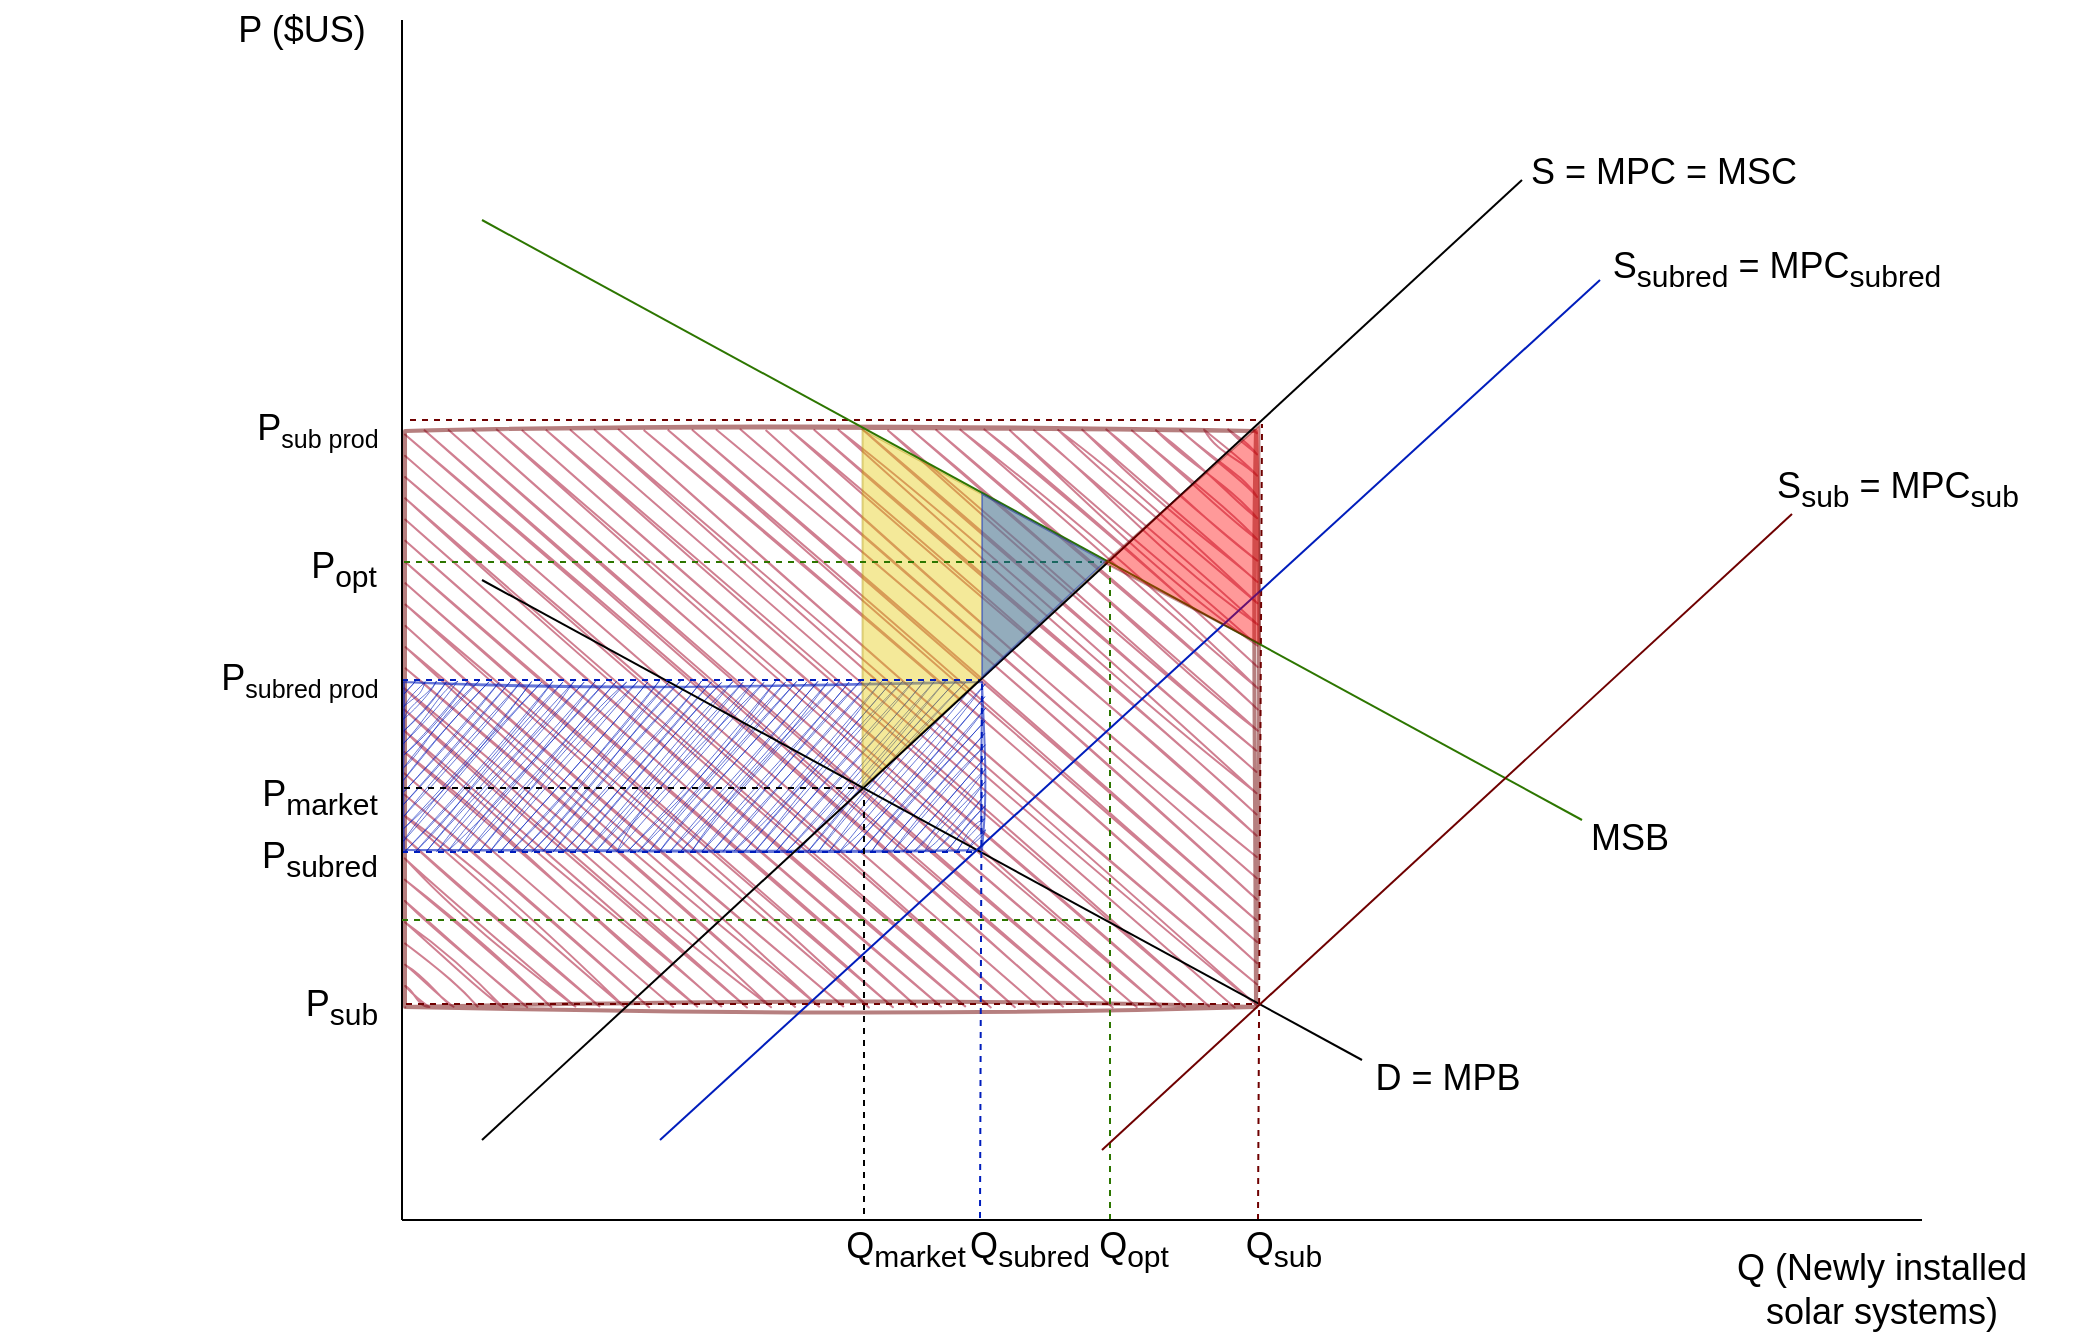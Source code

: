 <mxfile version="21.4.0" type="github">
  <diagram name="Lapa-1" id="iaABeEHk2dAt37TFWMJv">
    <mxGraphModel dx="2351" dy="672" grid="1" gridSize="1000" guides="1" tooltips="1" connect="1" arrows="1" fold="1" page="1" pageScale="1" pageWidth="1200" pageHeight="1600" background="#ffffff" math="0" shadow="0">
      <root>
        <mxCell id="0" />
        <mxCell id="1" parent="0" />
        <mxCell id="8a6WCkjCtY6bdT0DV-Qg-7" value="" style="rounded=0;whiteSpace=wrap;html=1;opacity=50;fillColor=#a20025;fontColor=#ffffff;strokeColor=#6F0000;rotation=-90;fillStyle=hatch;strokeWidth=2;sketch=1;curveFitting=1;jiggle=2;" vertex="1" parent="1">
          <mxGeometry x="199.25" y="286.75" width="288" height="425.5" as="geometry" />
        </mxCell>
        <mxCell id="8a6WCkjCtY6bdT0DV-Qg-6" value="" style="rounded=0;whiteSpace=wrap;html=1;strokeColor=#001DBC;fillColor=#001DBC;opacity=60;glass=0;shadow=0;sketch=1;curveFitting=1;jiggle=2;perimeterSpacing=20;strokeWidth=1;" vertex="1" parent="1">
          <mxGeometry x="130" y="481" width="289" height="84" as="geometry" />
        </mxCell>
        <mxCell id="5OR2ersFxcuu6v94mTMg-62" value="" style="verticalLabelPosition=bottom;verticalAlign=top;html=1;shape=mxgraph.basic.acute_triangle;dx=0.37;strokeColor=#B09500;fontFamily=Helvetica;fontSize=12;fontColor=#000000;fillColor=#e3c800;rotation=90;perimeter=none;resizeWidth=1;resizeHeight=1;expand=0;resizable=1;movable=1;points=[[0,0,0,33.947,61.75],[0,0,0,67.895,0],[0,0,0,125.697,61.75],[0,1,0,0,0],[0.16,1,0,0,24],[0.5,1,0,0,0]];opacity=40;perimeterSpacing=1;" parent="1" vertex="1">
          <mxGeometry x="503.5" y="290.5" width="179" height="122.5" relative="1" as="geometry">
            <mxPoint x="331" y="383" as="offset" />
          </mxGeometry>
        </mxCell>
        <mxCell id="5OR2ersFxcuu6v94mTMg-6" value="" style="endArrow=none;html=1;rounded=0;strokeColor=#000000;" parent="1" edge="1">
          <mxGeometry width="50" height="50" relative="1" as="geometry">
            <mxPoint x="169" y="430" as="sourcePoint" />
            <mxPoint x="609" y="670" as="targetPoint" />
          </mxGeometry>
        </mxCell>
        <mxCell id="5OR2ersFxcuu6v94mTMg-24" value="" style="endArrow=none;dashed=1;html=1;rounded=0; fillColor=#60a917;strokeColor=#6F0000;fillColor=#a20025;" parent="1" edge="1">
          <mxGeometry width="50" height="50" relative="1" as="geometry">
            <mxPoint x="133" y="350" as="sourcePoint" />
            <mxPoint x="557" y="350" as="targetPoint" />
          </mxGeometry>
        </mxCell>
        <mxCell id="5OR2ersFxcuu6v94mTMg-23" value="" style="endArrow=none;dashed=1;html=1;rounded=0; fillColor=#60a917;strokeColor=#2D7600;" parent="1" edge="1">
          <mxGeometry width="50" height="50" relative="1" as="geometry">
            <mxPoint x="130" y="421" as="sourcePoint" />
            <mxPoint x="479" y="421" as="targetPoint" />
          </mxGeometry>
        </mxCell>
        <mxCell id="5OR2ersFxcuu6v94mTMg-13" value="" style="endArrow=none;dashed=1;html=1;rounded=0; fillColor=#60a917;strokeColor=#2D7600;" parent="1" edge="1">
          <mxGeometry width="50" height="50" relative="1" as="geometry">
            <mxPoint x="483" y="750" as="sourcePoint" />
            <mxPoint x="483" y="422" as="targetPoint" />
          </mxGeometry>
        </mxCell>
        <mxCell id="5OR2ersFxcuu6v94mTMg-22" value="" style="endArrow=none;dashed=1;html=1;rounded=0; fillColor=#0050ef;strokeColor=#001DBC;" parent="1" edge="1">
          <mxGeometry width="50" height="50" relative="1" as="geometry">
            <mxPoint x="129" y="566" as="sourcePoint" />
            <mxPoint x="415" y="566" as="targetPoint" />
          </mxGeometry>
        </mxCell>
        <mxCell id="5OR2ersFxcuu6v94mTMg-14" value="" style="endArrow=none;dashed=1;html=1;rounded=0; fillColor=#0050ef;strokeColor=#001DBC;" parent="1" edge="1">
          <mxGeometry width="50" height="50" relative="1" as="geometry">
            <mxPoint x="418" y="749" as="sourcePoint" />
            <mxPoint x="419" y="480" as="targetPoint" />
          </mxGeometry>
        </mxCell>
        <mxCell id="5OR2ersFxcuu6v94mTMg-21" value="" style="endArrow=none;dashed=1;html=1;rounded=0; fillColor=#0050ef;strokeColor=#001DBC;" parent="1" edge="1">
          <mxGeometry width="50" height="50" relative="1" as="geometry">
            <mxPoint x="129" y="480" as="sourcePoint" />
            <mxPoint x="418" y="480" as="targetPoint" />
          </mxGeometry>
        </mxCell>
        <mxCell id="5OR2ersFxcuu6v94mTMg-18" value="" style="endArrow=none;dashed=1;html=1;rounded=0; fillColor=#60a917;strokeColor=#6F0000;fillColor=#a20025;" parent="1" edge="1">
          <mxGeometry width="50" height="50" relative="1" as="geometry">
            <mxPoint x="557" y="750" as="sourcePoint" />
            <mxPoint x="559" y="352" as="targetPoint" />
          </mxGeometry>
        </mxCell>
        <mxCell id="5OR2ersFxcuu6v94mTMg-1" value="" style="endArrow=none;html=1;rounded=0;strokeColor=#000000;" parent="1" edge="1">
          <mxGeometry width="50" height="50" relative="1" as="geometry">
            <mxPoint x="129" y="750" as="sourcePoint" />
            <mxPoint x="129" y="150" as="targetPoint" />
          </mxGeometry>
        </mxCell>
        <mxCell id="5OR2ersFxcuu6v94mTMg-2" value="" style="endArrow=none;html=1;rounded=0;strokeColor=#000000;" parent="1" edge="1">
          <mxGeometry width="50" height="50" relative="1" as="geometry">
            <mxPoint x="129" y="750" as="sourcePoint" />
            <mxPoint x="889" y="750" as="targetPoint" />
          </mxGeometry>
        </mxCell>
        <mxCell id="5OR2ersFxcuu6v94mTMg-3" value="&lt;font style=&quot;font-size: 18px;&quot;&gt;P ($US)&lt;/font&gt;" style="text;html=1;strokeColor=none;fillColor=none;align=center;verticalAlign=middle;whiteSpace=wrap;rounded=0;fontColor=#000000;" parent="1" vertex="1">
          <mxGeometry x="39" y="140" width="80" height="30" as="geometry" />
        </mxCell>
        <mxCell id="5OR2ersFxcuu6v94mTMg-4" value="&lt;font style=&quot;font-size: 18px;&quot;&gt;Q (Newly installed solar systems)&lt;br&gt;&lt;/font&gt;" style="text;html=1;strokeColor=none;fillColor=none;align=center;verticalAlign=middle;whiteSpace=wrap;rounded=0;fontColor=#000000;" parent="1" vertex="1">
          <mxGeometry x="779" y="770" width="180" height="30" as="geometry" />
        </mxCell>
        <mxCell id="5OR2ersFxcuu6v94mTMg-5" value="" style="endArrow=none;html=1;rounded=0;strokeColor=#000000;" parent="1" edge="1">
          <mxGeometry width="50" height="50" relative="1" as="geometry">
            <mxPoint x="169" y="710" as="sourcePoint" />
            <mxPoint x="689" y="230" as="targetPoint" />
          </mxGeometry>
        </mxCell>
        <mxCell id="5OR2ersFxcuu6v94mTMg-8" value="" style="endArrow=none;html=1;rounded=0;fillColor=#60a917;strokeColor=#2D7600;" parent="1" edge="1">
          <mxGeometry width="50" height="50" relative="1" as="geometry">
            <mxPoint x="169" y="250" as="sourcePoint" />
            <mxPoint x="719" y="550" as="targetPoint" />
          </mxGeometry>
        </mxCell>
        <mxCell id="5OR2ersFxcuu6v94mTMg-11" value="" style="endArrow=none;html=1;rounded=0;fillColor=#0050ef;strokeColor=#001DBC;" parent="1" edge="1">
          <mxGeometry width="50" height="50" relative="1" as="geometry">
            <mxPoint x="258" y="710" as="sourcePoint" />
            <mxPoint x="728" y="280" as="targetPoint" />
          </mxGeometry>
        </mxCell>
        <mxCell id="5OR2ersFxcuu6v94mTMg-12" value="" style="endArrow=none;dashed=1;html=1;rounded=0;strokeColor=#000000;" parent="1" edge="1">
          <mxGeometry width="50" height="50" relative="1" as="geometry">
            <mxPoint x="360" y="540" as="sourcePoint" />
            <mxPoint x="360" y="750" as="targetPoint" />
          </mxGeometry>
        </mxCell>
        <mxCell id="5OR2ersFxcuu6v94mTMg-20" value="" style="endArrow=none;dashed=1;html=1;rounded=0;strokeColor=#000000;" parent="1" edge="1">
          <mxGeometry width="50" height="50" relative="1" as="geometry">
            <mxPoint x="355" y="534" as="sourcePoint" />
            <mxPoint x="129" y="534" as="targetPoint" />
          </mxGeometry>
        </mxCell>
        <mxCell id="5OR2ersFxcuu6v94mTMg-25" value="" style="endArrow=none;dashed=1;html=1;rounded=0; fillColor=#60a917;strokeColor=#6F0000;fillColor=#a20025;" parent="1" edge="1">
          <mxGeometry width="50" height="50" relative="1" as="geometry">
            <mxPoint x="554" y="642" as="sourcePoint" />
            <mxPoint x="129" y="642" as="targetPoint" />
          </mxGeometry>
        </mxCell>
        <mxCell id="5OR2ersFxcuu6v94mTMg-26" value="" style="endArrow=none;dashed=1;html=1;rounded=0; fillColor=#60a917;strokeColor=#2D7600;" parent="1" edge="1">
          <mxGeometry width="50" height="50" relative="1" as="geometry">
            <mxPoint x="129" y="600" as="sourcePoint" />
            <mxPoint x="478" y="600" as="targetPoint" />
          </mxGeometry>
        </mxCell>
        <mxCell id="5OR2ersFxcuu6v94mTMg-27" value="&lt;font style=&quot;font-size: 18px;&quot;&gt;P&lt;/font&gt;&lt;font style=&quot;font-size: 15px;&quot;&gt;&lt;sub&gt;sub prod&lt;/sub&gt;&lt;/font&gt;" style="text;html=1;strokeColor=none;fillColor=none;align=center;verticalAlign=middle;whiteSpace=wrap;rounded=0;fontColor=#000000;" parent="1" vertex="1">
          <mxGeometry x="47" y="340" width="80" height="30" as="geometry" />
        </mxCell>
        <mxCell id="5OR2ersFxcuu6v94mTMg-28" value="&lt;span style=&quot;font-size: 18px;&quot;&gt;P&lt;sub&gt;opt&lt;/sub&gt;&lt;/span&gt;" style="text;html=1;strokeColor=none;fillColor=none;align=center;verticalAlign=middle;whiteSpace=wrap;rounded=0;fontColor=#000000;" parent="1" vertex="1">
          <mxGeometry x="60" y="410" width="80" height="30" as="geometry" />
        </mxCell>
        <mxCell id="5OR2ersFxcuu6v94mTMg-30" value="&lt;font style=&quot;font-size: 18px;&quot;&gt;P&lt;sub&gt;subred&lt;/sub&gt;&lt;/font&gt;" style="text;html=1;strokeColor=none;fillColor=none;align=center;verticalAlign=middle;whiteSpace=wrap;rounded=0;fontColor=#000000;" parent="1" vertex="1">
          <mxGeometry x="48" y="555" width="80" height="30" as="geometry" />
        </mxCell>
        <mxCell id="5OR2ersFxcuu6v94mTMg-31" style="edgeStyle=orthogonalEdgeStyle;rounded=0;orthogonalLoop=1;jettySize=auto;html=1;exitX=0.5;exitY=1;exitDx=0;exitDy=0;" parent="1" source="5OR2ersFxcuu6v94mTMg-30" target="5OR2ersFxcuu6v94mTMg-30" edge="1">
          <mxGeometry relative="1" as="geometry" />
        </mxCell>
        <mxCell id="5OR2ersFxcuu6v94mTMg-33" value="&lt;font style=&quot;font-size: 18px;&quot;&gt;P&lt;sub&gt;sub&lt;/sub&gt;&lt;/font&gt;" style="text;html=1;strokeColor=none;fillColor=none;align=center;verticalAlign=middle;whiteSpace=wrap;rounded=0;fontColor=#000000;" parent="1" vertex="1">
          <mxGeometry x="59" y="629" width="80" height="30" as="geometry" />
        </mxCell>
        <mxCell id="5OR2ersFxcuu6v94mTMg-34" value="&lt;span style=&quot;font-size: 18px;&quot;&gt;P&lt;sub&gt;market&lt;/sub&gt;&lt;/span&gt;" style="text;html=1;strokeColor=none;fillColor=none;align=center;verticalAlign=middle;whiteSpace=wrap;rounded=0;fontColor=#000000;" parent="1" vertex="1">
          <mxGeometry x="48" y="524" width="80" height="30" as="geometry" />
        </mxCell>
        <mxCell id="5OR2ersFxcuu6v94mTMg-35" value="&lt;span style=&quot;font-size: 18px;&quot;&gt;Q&lt;sub&gt;market&lt;/sub&gt;&lt;/span&gt;" style="text;html=1;strokeColor=none;fillColor=none;align=center;verticalAlign=middle;whiteSpace=wrap;rounded=0;fontColor=#000000;" parent="1" vertex="1">
          <mxGeometry x="341" y="750" width="80" height="30" as="geometry" />
        </mxCell>
        <mxCell id="5OR2ersFxcuu6v94mTMg-36" value="&lt;span style=&quot;font-size: 18px;&quot;&gt;Q&lt;sub&gt;subred&lt;/sub&gt;&lt;/span&gt;" style="text;html=1;strokeColor=none;fillColor=none;align=center;verticalAlign=middle;whiteSpace=wrap;rounded=0;fontColor=#000000;" parent="1" vertex="1">
          <mxGeometry x="403" y="750" width="80" height="30" as="geometry" />
        </mxCell>
        <mxCell id="5OR2ersFxcuu6v94mTMg-37" value="&lt;span style=&quot;font-size: 18px;&quot;&gt;Q&lt;sub&gt;opt&lt;/sub&gt;&lt;/span&gt;" style="text;html=1;strokeColor=none;fillColor=none;align=center;verticalAlign=middle;whiteSpace=wrap;rounded=0;fontColor=#000000;" parent="1" vertex="1">
          <mxGeometry x="455" y="750" width="80" height="30" as="geometry" />
        </mxCell>
        <mxCell id="5OR2ersFxcuu6v94mTMg-38" value="&lt;span style=&quot;font-size: 18px;&quot;&gt;Q&lt;sub&gt;sub&lt;/sub&gt;&lt;/span&gt;" style="text;html=1;strokeColor=none;fillColor=none;align=center;verticalAlign=middle;whiteSpace=wrap;rounded=0;fontColor=#000000;" parent="1" vertex="1">
          <mxGeometry x="530" y="750" width="80" height="30" as="geometry" />
        </mxCell>
        <mxCell id="5OR2ersFxcuu6v94mTMg-65" value="" style="verticalLabelPosition=bottom;verticalAlign=top;html=1;shape=mxgraph.basic.acute_triangle;dx=0.37;strokeColor=#001DBC;fontFamily=Helvetica;fontSize=12;fontColor=#ffffff;fillColor=#0050ef;rotation=90;perimeter=none;resizeWidth=1;resizeHeight=1;expand=0;resizable=1;movable=1;points=[[0,0,0,33.947,61.75],[0,0,0,67.895,0],[0,0,0,125.697,61.75],[0,1,0,0,0],[0.16,1,0,0,24],[0.5,1,0,0,0]];opacity=40;" parent="1" vertex="1">
          <mxGeometry x="404.05" y="401.95" width="91.5" height="61.59" as="geometry" />
        </mxCell>
        <mxCell id="5OR2ersFxcuu6v94mTMg-67" value="" style="verticalLabelPosition=bottom;verticalAlign=top;html=1;shape=mxgraph.basic.acute_triangle;dx=0.37;strokeColor=#6F0000;fontFamily=Helvetica;fontSize=12;fontColor=#ffffff;fillColor=#FF0000;rotation=-90;perimeter=none;resizeWidth=1;resizeHeight=1;expand=0;resizable=1;movable=1;points=[[0,0,0,33.947,61.75],[0,0,0,67.895,0],[0,0,0,125.697,61.75],[0,1,0,0,0],[0.16,1,0,0,24],[0.5,1,0,0,0]];opacity=40;" parent="1" vertex="1">
          <mxGeometry x="464.52" y="368.51" width="109" height="77.5" as="geometry" />
        </mxCell>
        <mxCell id="8a6WCkjCtY6bdT0DV-Qg-1" value="&lt;span style=&quot;font-size: 18px;&quot;&gt;S = MPC = MSC&lt;/span&gt;" style="text;html=1;strokeColor=none;fillColor=none;align=center;verticalAlign=middle;whiteSpace=wrap;rounded=0;fontColor=#000000;" vertex="1" parent="1">
          <mxGeometry x="690" y="211" width="140" height="30" as="geometry" />
        </mxCell>
        <mxCell id="8a6WCkjCtY6bdT0DV-Qg-2" value="&lt;span style=&quot;font-size: 18px;&quot;&gt;S&lt;sub&gt;subred&lt;/sub&gt; = MPC&lt;sub&gt;subred&lt;/sub&gt;&lt;/span&gt;" style="text;html=1;strokeColor=none;fillColor=none;align=center;verticalAlign=middle;whiteSpace=wrap;rounded=0;fontColor=#000000;" vertex="1" parent="1">
          <mxGeometry x="658" y="260" width="317" height="30" as="geometry" />
        </mxCell>
        <mxCell id="8a6WCkjCtY6bdT0DV-Qg-3" value="&lt;span style=&quot;font-size: 18px;&quot;&gt;S&lt;sub&gt;sub&lt;/sub&gt; = MPC&lt;sub&gt;sub&lt;/sub&gt;&lt;/span&gt;" style="text;html=1;strokeColor=none;fillColor=none;align=center;verticalAlign=middle;whiteSpace=wrap;rounded=0;fontColor=#000000;" vertex="1" parent="1">
          <mxGeometry x="807" y="369.95" width="140" height="30" as="geometry" />
        </mxCell>
        <mxCell id="8a6WCkjCtY6bdT0DV-Qg-4" value="&lt;span style=&quot;font-size: 18px;&quot;&gt;MSB&lt;/span&gt;" style="text;html=1;strokeColor=none;fillColor=none;align=center;verticalAlign=middle;whiteSpace=wrap;rounded=0;fontColor=#000000;" vertex="1" parent="1">
          <mxGeometry x="703" y="544" width="80" height="30" as="geometry" />
        </mxCell>
        <mxCell id="8a6WCkjCtY6bdT0DV-Qg-5" value="&lt;span style=&quot;font-size: 18px;&quot;&gt;D = MPB&lt;/span&gt;" style="text;html=1;strokeColor=none;fillColor=none;align=center;verticalAlign=middle;whiteSpace=wrap;rounded=0;fontColor=#000000;" vertex="1" parent="1">
          <mxGeometry x="612" y="664" width="80" height="30" as="geometry" />
        </mxCell>
        <mxCell id="8a6WCkjCtY6bdT0DV-Qg-8" value="" style="endArrow=none;html=1;rounded=0;fillColor=#a20025;strokeColor=#6F0000;" edge="1" parent="1">
          <mxGeometry width="50" height="50" relative="1" as="geometry">
            <mxPoint x="479" y="714.95" as="sourcePoint" />
            <mxPoint x="824" y="397" as="targetPoint" />
          </mxGeometry>
        </mxCell>
        <mxCell id="8a6WCkjCtY6bdT0DV-Qg-9" value="&lt;font style=&quot;font-size: 18px;&quot;&gt;P&lt;/font&gt;&lt;font style=&quot;font-size: 15px;&quot;&gt;&lt;sub&gt;subred prod&lt;/sub&gt;&lt;/font&gt;" style="text;html=1;strokeColor=none;fillColor=none;align=center;verticalAlign=middle;whiteSpace=wrap;rounded=0;fontColor=#000000;" vertex="1" parent="1">
          <mxGeometry x="-72" y="464.54" width="300" height="30" as="geometry" />
        </mxCell>
      </root>
    </mxGraphModel>
  </diagram>
</mxfile>
